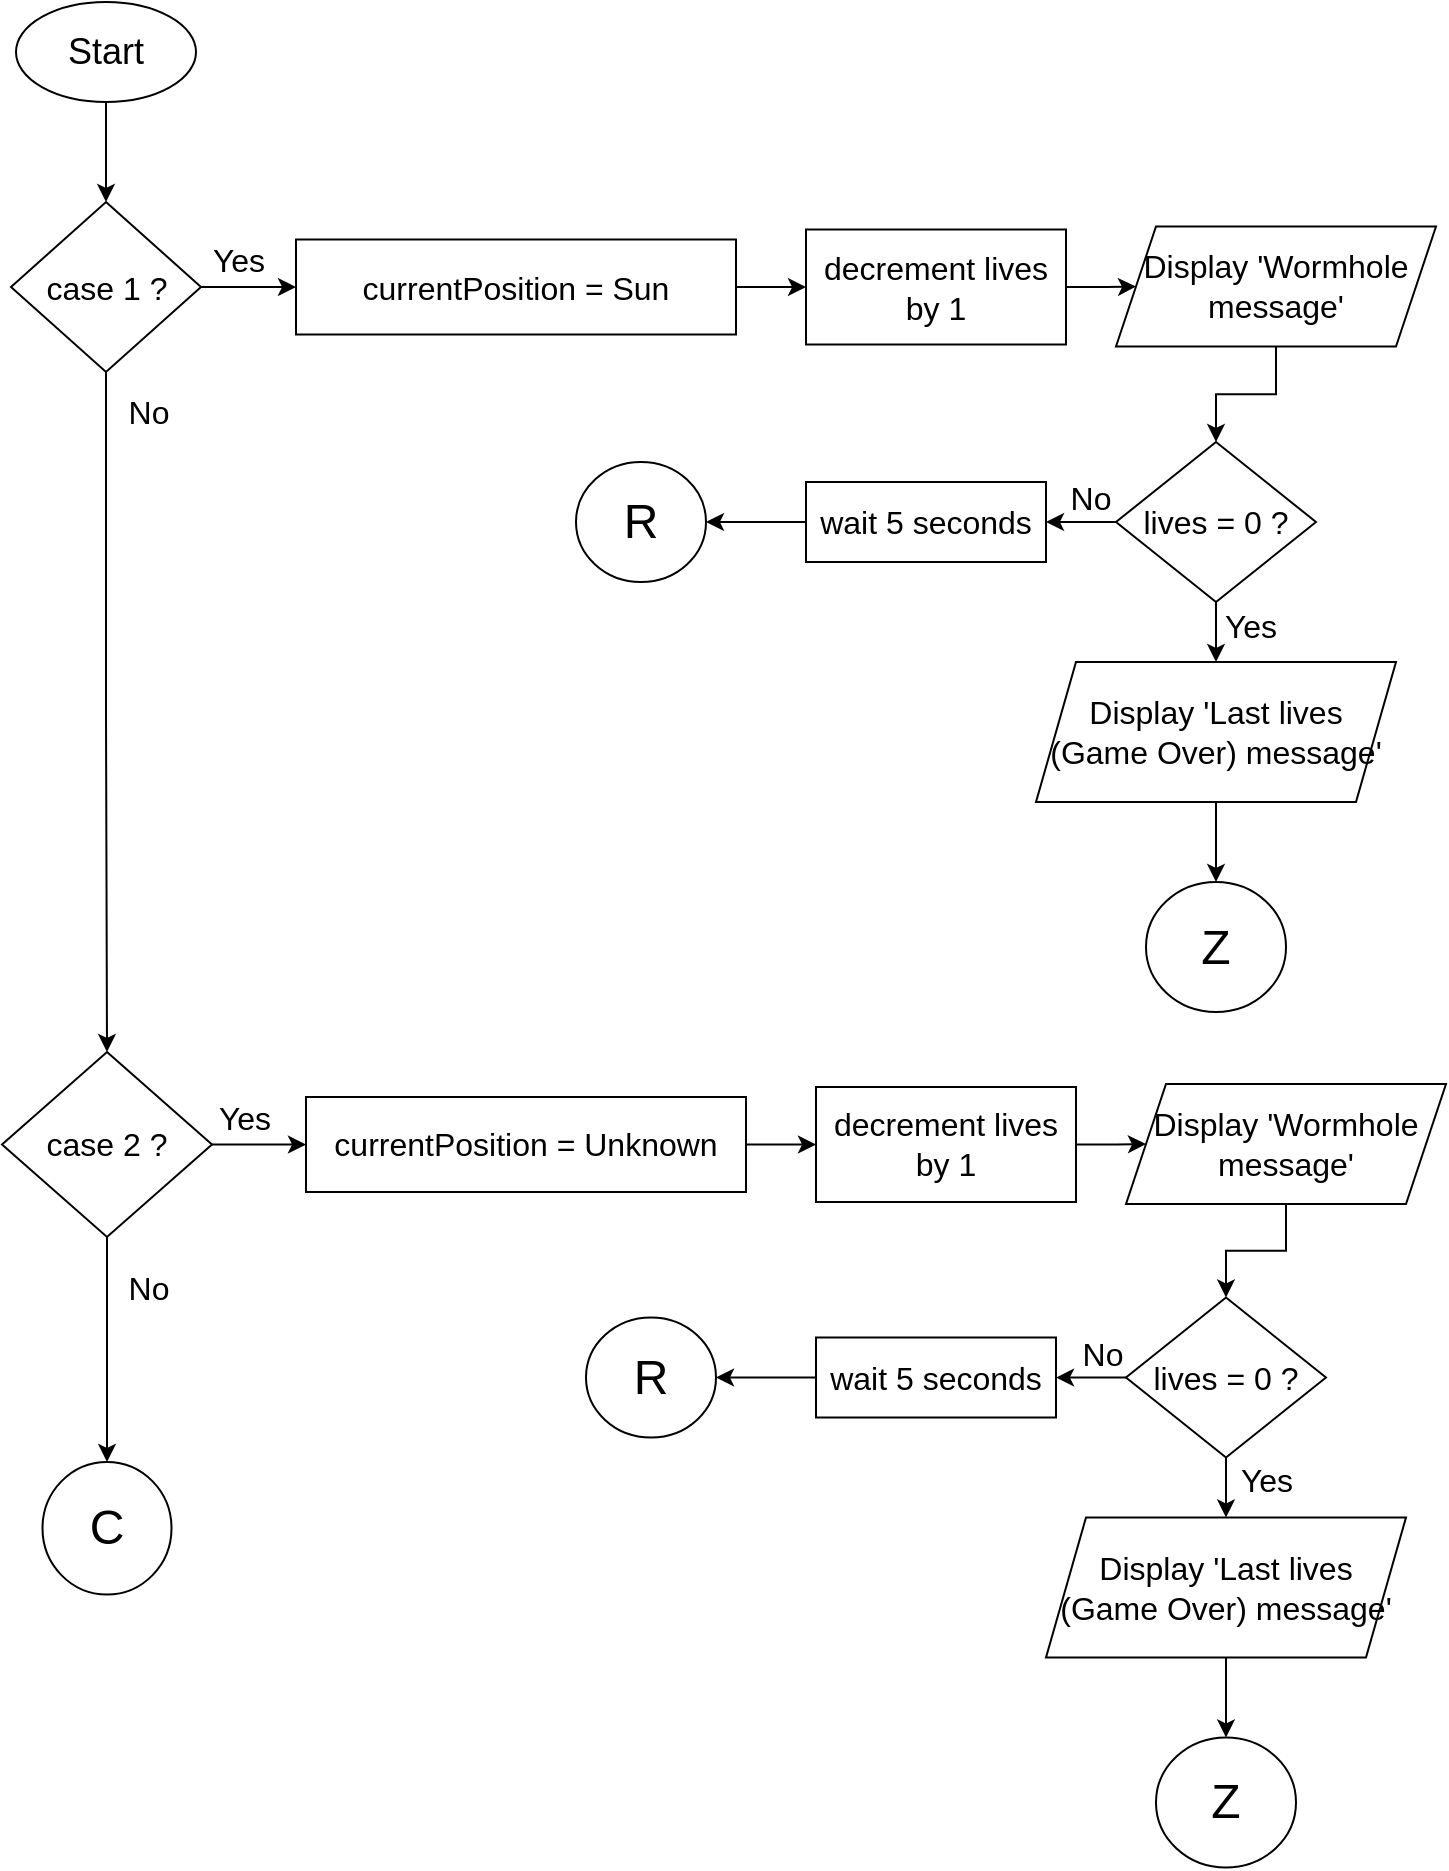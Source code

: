 <mxfile version="21.2.8" type="device" pages="5">
  <diagram id="C5RBs43oDa-KdzZeNtuy" name="Page-1">
    <mxGraphModel dx="1695" dy="985" grid="1" gridSize="10" guides="1" tooltips="1" connect="1" arrows="1" fold="1" page="1" pageScale="1" pageWidth="827" pageHeight="1169" math="0" shadow="0">
      <root>
        <mxCell id="WIyWlLk6GJQsqaUBKTNV-0" />
        <mxCell id="WIyWlLk6GJQsqaUBKTNV-1" parent="WIyWlLk6GJQsqaUBKTNV-0" />
        <mxCell id="mUTm4mUN9XypmwM0__ro-2" value="" style="edgeStyle=orthogonalEdgeStyle;rounded=0;orthogonalLoop=1;jettySize=auto;html=1;" parent="WIyWlLk6GJQsqaUBKTNV-1" source="mUTm4mUN9XypmwM0__ro-0" target="mUTm4mUN9XypmwM0__ro-1" edge="1">
          <mxGeometry relative="1" as="geometry" />
        </mxCell>
        <mxCell id="mUTm4mUN9XypmwM0__ro-0" value="&lt;font style=&quot;font-size: 18px;&quot;&gt;Start&lt;/font&gt;" style="ellipse;whiteSpace=wrap;html=1;" parent="WIyWlLk6GJQsqaUBKTNV-1" vertex="1">
          <mxGeometry x="100" y="30" width="90" height="50" as="geometry" />
        </mxCell>
        <mxCell id="mUTm4mUN9XypmwM0__ro-4" value="" style="edgeStyle=orthogonalEdgeStyle;rounded=0;orthogonalLoop=1;jettySize=auto;html=1;" parent="WIyWlLk6GJQsqaUBKTNV-1" source="mUTm4mUN9XypmwM0__ro-1" target="mUTm4mUN9XypmwM0__ro-3" edge="1">
          <mxGeometry relative="1" as="geometry" />
        </mxCell>
        <mxCell id="mUTm4mUN9XypmwM0__ro-21" value="" style="edgeStyle=orthogonalEdgeStyle;rounded=0;orthogonalLoop=1;jettySize=auto;html=1;" parent="WIyWlLk6GJQsqaUBKTNV-1" source="mUTm4mUN9XypmwM0__ro-1" target="mUTm4mUN9XypmwM0__ro-20" edge="1">
          <mxGeometry relative="1" as="geometry" />
        </mxCell>
        <mxCell id="mUTm4mUN9XypmwM0__ro-1" value="&lt;font style=&quot;font-size: 16px;&quot;&gt;case 1 ?&lt;/font&gt;" style="rhombus;whiteSpace=wrap;html=1;" parent="WIyWlLk6GJQsqaUBKTNV-1" vertex="1">
          <mxGeometry x="97.5" y="130" width="95" height="85" as="geometry" />
        </mxCell>
        <mxCell id="mUTm4mUN9XypmwM0__ro-6" value="" style="edgeStyle=orthogonalEdgeStyle;rounded=0;orthogonalLoop=1;jettySize=auto;html=1;" parent="WIyWlLk6GJQsqaUBKTNV-1" source="mUTm4mUN9XypmwM0__ro-3" target="mUTm4mUN9XypmwM0__ro-5" edge="1">
          <mxGeometry relative="1" as="geometry" />
        </mxCell>
        <mxCell id="mUTm4mUN9XypmwM0__ro-3" value="&lt;font style=&quot;font-size: 16px;&quot;&gt;currentPosition =&amp;nbsp;Sun&lt;br&gt;&lt;/font&gt;" style="whiteSpace=wrap;html=1;" parent="WIyWlLk6GJQsqaUBKTNV-1" vertex="1">
          <mxGeometry x="240" y="148.75" width="220" height="47.5" as="geometry" />
        </mxCell>
        <mxCell id="mUTm4mUN9XypmwM0__ro-8" value="" style="edgeStyle=orthogonalEdgeStyle;rounded=0;orthogonalLoop=1;jettySize=auto;html=1;" parent="WIyWlLk6GJQsqaUBKTNV-1" source="mUTm4mUN9XypmwM0__ro-5" target="mUTm4mUN9XypmwM0__ro-7" edge="1">
          <mxGeometry relative="1" as="geometry" />
        </mxCell>
        <mxCell id="mUTm4mUN9XypmwM0__ro-5" value="&lt;font style=&quot;font-size: 16px;&quot;&gt;decrement lives by 1&lt;/font&gt;" style="whiteSpace=wrap;html=1;" parent="WIyWlLk6GJQsqaUBKTNV-1" vertex="1">
          <mxGeometry x="495" y="143.75" width="130" height="57.5" as="geometry" />
        </mxCell>
        <mxCell id="mUTm4mUN9XypmwM0__ro-10" value="" style="edgeStyle=orthogonalEdgeStyle;rounded=0;orthogonalLoop=1;jettySize=auto;html=1;" parent="WIyWlLk6GJQsqaUBKTNV-1" source="mUTm4mUN9XypmwM0__ro-7" target="mUTm4mUN9XypmwM0__ro-9" edge="1">
          <mxGeometry relative="1" as="geometry" />
        </mxCell>
        <mxCell id="mUTm4mUN9XypmwM0__ro-7" value="&lt;font style=&quot;font-size: 16px;&quot;&gt;Display &#39;Wormhole message&#39;&lt;/font&gt;" style="shape=parallelogram;perimeter=parallelogramPerimeter;whiteSpace=wrap;html=1;fixedSize=1;" parent="WIyWlLk6GJQsqaUBKTNV-1" vertex="1">
          <mxGeometry x="650" y="142.25" width="160" height="60" as="geometry" />
        </mxCell>
        <mxCell id="mUTm4mUN9XypmwM0__ro-12" value="" style="edgeStyle=orthogonalEdgeStyle;rounded=0;orthogonalLoop=1;jettySize=auto;html=1;" parent="WIyWlLk6GJQsqaUBKTNV-1" source="mUTm4mUN9XypmwM0__ro-9" target="mUTm4mUN9XypmwM0__ro-11" edge="1">
          <mxGeometry relative="1" as="geometry" />
        </mxCell>
        <mxCell id="mUTm4mUN9XypmwM0__ro-16" value="" style="edgeStyle=orthogonalEdgeStyle;rounded=0;orthogonalLoop=1;jettySize=auto;html=1;" parent="WIyWlLk6GJQsqaUBKTNV-1" source="mUTm4mUN9XypmwM0__ro-9" target="mUTm4mUN9XypmwM0__ro-15" edge="1">
          <mxGeometry relative="1" as="geometry" />
        </mxCell>
        <mxCell id="mUTm4mUN9XypmwM0__ro-9" value="&lt;font style=&quot;font-size: 16px;&quot;&gt;lives = 0 ?&lt;/font&gt;" style="rhombus;whiteSpace=wrap;html=1;" parent="WIyWlLk6GJQsqaUBKTNV-1" vertex="1">
          <mxGeometry x="650" y="250" width="100" height="80" as="geometry" />
        </mxCell>
        <mxCell id="mUTm4mUN9XypmwM0__ro-14" value="" style="edgeStyle=orthogonalEdgeStyle;rounded=0;orthogonalLoop=1;jettySize=auto;html=1;" parent="WIyWlLk6GJQsqaUBKTNV-1" source="mUTm4mUN9XypmwM0__ro-11" target="mUTm4mUN9XypmwM0__ro-13" edge="1">
          <mxGeometry relative="1" as="geometry" />
        </mxCell>
        <mxCell id="mUTm4mUN9XypmwM0__ro-11" value="&lt;font style=&quot;font-size: 16px;&quot;&gt;wait 5 seconds&lt;/font&gt;" style="whiteSpace=wrap;html=1;" parent="WIyWlLk6GJQsqaUBKTNV-1" vertex="1">
          <mxGeometry x="495" y="270" width="120" height="40" as="geometry" />
        </mxCell>
        <mxCell id="mUTm4mUN9XypmwM0__ro-13" value="&lt;font style=&quot;font-size: 24px;&quot;&gt;R&lt;/font&gt;" style="ellipse;whiteSpace=wrap;html=1;" parent="WIyWlLk6GJQsqaUBKTNV-1" vertex="1">
          <mxGeometry x="380" y="260" width="65" height="60" as="geometry" />
        </mxCell>
        <mxCell id="mUTm4mUN9XypmwM0__ro-18" value="" style="edgeStyle=orthogonalEdgeStyle;rounded=0;orthogonalLoop=1;jettySize=auto;html=1;" parent="WIyWlLk6GJQsqaUBKTNV-1" source="mUTm4mUN9XypmwM0__ro-15" target="mUTm4mUN9XypmwM0__ro-17" edge="1">
          <mxGeometry relative="1" as="geometry" />
        </mxCell>
        <mxCell id="mUTm4mUN9XypmwM0__ro-15" value="&lt;font style=&quot;font-size: 16px;&quot;&gt;Display &#39;Last lives (Game Over) message&#39;&lt;/font&gt;" style="shape=parallelogram;perimeter=parallelogramPerimeter;whiteSpace=wrap;html=1;fixedSize=1;" parent="WIyWlLk6GJQsqaUBKTNV-1" vertex="1">
          <mxGeometry x="610" y="360" width="180" height="70" as="geometry" />
        </mxCell>
        <mxCell id="mUTm4mUN9XypmwM0__ro-17" value="&lt;font style=&quot;font-size: 24px;&quot;&gt;Z&lt;/font&gt;" style="ellipse;whiteSpace=wrap;html=1;" parent="WIyWlLk6GJQsqaUBKTNV-1" vertex="1">
          <mxGeometry x="665" y="470" width="70" height="65" as="geometry" />
        </mxCell>
        <mxCell id="mUTm4mUN9XypmwM0__ro-39" value="" style="edgeStyle=orthogonalEdgeStyle;rounded=0;orthogonalLoop=1;jettySize=auto;html=1;" parent="WIyWlLk6GJQsqaUBKTNV-1" source="mUTm4mUN9XypmwM0__ro-20" target="mUTm4mUN9XypmwM0__ro-38" edge="1">
          <mxGeometry relative="1" as="geometry" />
        </mxCell>
        <mxCell id="mUTm4mUN9XypmwM0__ro-20" value="&lt;font style=&quot;font-size: 16px;&quot;&gt;case 2 ?&lt;/font&gt;" style="rhombus;whiteSpace=wrap;html=1;" parent="WIyWlLk6GJQsqaUBKTNV-1" vertex="1">
          <mxGeometry x="93" y="555" width="105" height="92.5" as="geometry" />
        </mxCell>
        <mxCell id="mUTm4mUN9XypmwM0__ro-22" value="" style="edgeStyle=orthogonalEdgeStyle;rounded=0;orthogonalLoop=1;jettySize=auto;html=1;exitX=1;exitY=0.5;exitDx=0;exitDy=0;" parent="WIyWlLk6GJQsqaUBKTNV-1" source="mUTm4mUN9XypmwM0__ro-20" target="mUTm4mUN9XypmwM0__ro-24" edge="1">
          <mxGeometry relative="1" as="geometry">
            <mxPoint x="198" y="600.75" as="sourcePoint" />
          </mxGeometry>
        </mxCell>
        <mxCell id="mUTm4mUN9XypmwM0__ro-23" value="" style="edgeStyle=orthogonalEdgeStyle;rounded=0;orthogonalLoop=1;jettySize=auto;html=1;" parent="WIyWlLk6GJQsqaUBKTNV-1" source="mUTm4mUN9XypmwM0__ro-24" target="mUTm4mUN9XypmwM0__ro-26" edge="1">
          <mxGeometry relative="1" as="geometry" />
        </mxCell>
        <mxCell id="mUTm4mUN9XypmwM0__ro-24" value="&lt;font style=&quot;font-size: 16px;&quot;&gt;currentPosition = Unknown&lt;/font&gt;" style="whiteSpace=wrap;html=1;" parent="WIyWlLk6GJQsqaUBKTNV-1" vertex="1">
          <mxGeometry x="245" y="577.5" width="220" height="47.5" as="geometry" />
        </mxCell>
        <mxCell id="mUTm4mUN9XypmwM0__ro-25" value="" style="edgeStyle=orthogonalEdgeStyle;rounded=0;orthogonalLoop=1;jettySize=auto;html=1;" parent="WIyWlLk6GJQsqaUBKTNV-1" source="mUTm4mUN9XypmwM0__ro-26" target="mUTm4mUN9XypmwM0__ro-28" edge="1">
          <mxGeometry relative="1" as="geometry" />
        </mxCell>
        <mxCell id="mUTm4mUN9XypmwM0__ro-26" value="&lt;font style=&quot;font-size: 16px;&quot;&gt;decrement lives by 1&lt;/font&gt;" style="whiteSpace=wrap;html=1;" parent="WIyWlLk6GJQsqaUBKTNV-1" vertex="1">
          <mxGeometry x="500" y="572.5" width="130" height="57.5" as="geometry" />
        </mxCell>
        <mxCell id="mUTm4mUN9XypmwM0__ro-27" value="" style="edgeStyle=orthogonalEdgeStyle;rounded=0;orthogonalLoop=1;jettySize=auto;html=1;" parent="WIyWlLk6GJQsqaUBKTNV-1" source="mUTm4mUN9XypmwM0__ro-28" target="mUTm4mUN9XypmwM0__ro-31" edge="1">
          <mxGeometry relative="1" as="geometry" />
        </mxCell>
        <mxCell id="mUTm4mUN9XypmwM0__ro-28" value="&lt;font style=&quot;font-size: 16px;&quot;&gt;Display &#39;Wormhole message&#39;&lt;/font&gt;" style="shape=parallelogram;perimeter=parallelogramPerimeter;whiteSpace=wrap;html=1;fixedSize=1;" parent="WIyWlLk6GJQsqaUBKTNV-1" vertex="1">
          <mxGeometry x="655" y="571" width="160" height="60" as="geometry" />
        </mxCell>
        <mxCell id="mUTm4mUN9XypmwM0__ro-29" value="" style="edgeStyle=orthogonalEdgeStyle;rounded=0;orthogonalLoop=1;jettySize=auto;html=1;" parent="WIyWlLk6GJQsqaUBKTNV-1" source="mUTm4mUN9XypmwM0__ro-31" target="mUTm4mUN9XypmwM0__ro-33" edge="1">
          <mxGeometry relative="1" as="geometry" />
        </mxCell>
        <mxCell id="mUTm4mUN9XypmwM0__ro-30" value="" style="edgeStyle=orthogonalEdgeStyle;rounded=0;orthogonalLoop=1;jettySize=auto;html=1;" parent="WIyWlLk6GJQsqaUBKTNV-1" source="mUTm4mUN9XypmwM0__ro-31" target="mUTm4mUN9XypmwM0__ro-36" edge="1">
          <mxGeometry relative="1" as="geometry" />
        </mxCell>
        <mxCell id="mUTm4mUN9XypmwM0__ro-31" value="&lt;font style=&quot;font-size: 16px;&quot;&gt;lives = 0 ?&lt;/font&gt;" style="rhombus;whiteSpace=wrap;html=1;" parent="WIyWlLk6GJQsqaUBKTNV-1" vertex="1">
          <mxGeometry x="655" y="677.75" width="100" height="80" as="geometry" />
        </mxCell>
        <mxCell id="mUTm4mUN9XypmwM0__ro-32" value="" style="edgeStyle=orthogonalEdgeStyle;rounded=0;orthogonalLoop=1;jettySize=auto;html=1;" parent="WIyWlLk6GJQsqaUBKTNV-1" source="mUTm4mUN9XypmwM0__ro-33" target="mUTm4mUN9XypmwM0__ro-34" edge="1">
          <mxGeometry relative="1" as="geometry" />
        </mxCell>
        <mxCell id="mUTm4mUN9XypmwM0__ro-33" value="&lt;font style=&quot;font-size: 16px;&quot;&gt;wait 5 seconds&lt;/font&gt;" style="whiteSpace=wrap;html=1;" parent="WIyWlLk6GJQsqaUBKTNV-1" vertex="1">
          <mxGeometry x="500" y="697.75" width="120" height="40" as="geometry" />
        </mxCell>
        <mxCell id="mUTm4mUN9XypmwM0__ro-34" value="&lt;font style=&quot;font-size: 24px;&quot;&gt;R&lt;/font&gt;" style="ellipse;whiteSpace=wrap;html=1;" parent="WIyWlLk6GJQsqaUBKTNV-1" vertex="1">
          <mxGeometry x="385" y="687.75" width="65" height="60" as="geometry" />
        </mxCell>
        <mxCell id="mUTm4mUN9XypmwM0__ro-35" value="" style="edgeStyle=orthogonalEdgeStyle;rounded=0;orthogonalLoop=1;jettySize=auto;html=1;" parent="WIyWlLk6GJQsqaUBKTNV-1" source="mUTm4mUN9XypmwM0__ro-36" target="mUTm4mUN9XypmwM0__ro-37" edge="1">
          <mxGeometry relative="1" as="geometry" />
        </mxCell>
        <mxCell id="mUTm4mUN9XypmwM0__ro-36" value="&lt;font style=&quot;font-size: 16px;&quot;&gt;Display &#39;Last lives (Game Over) message&#39;&lt;/font&gt;" style="shape=parallelogram;perimeter=parallelogramPerimeter;whiteSpace=wrap;html=1;fixedSize=1;" parent="WIyWlLk6GJQsqaUBKTNV-1" vertex="1">
          <mxGeometry x="615" y="787.75" width="180" height="70" as="geometry" />
        </mxCell>
        <mxCell id="mUTm4mUN9XypmwM0__ro-37" value="&lt;font style=&quot;font-size: 24px;&quot;&gt;Z&lt;/font&gt;" style="ellipse;whiteSpace=wrap;html=1;" parent="WIyWlLk6GJQsqaUBKTNV-1" vertex="1">
          <mxGeometry x="670" y="897.75" width="70" height="65" as="geometry" />
        </mxCell>
        <mxCell id="mUTm4mUN9XypmwM0__ro-38" value="&lt;font style=&quot;font-size: 24px;&quot;&gt;C&lt;/font&gt;" style="ellipse;whiteSpace=wrap;html=1;" parent="WIyWlLk6GJQsqaUBKTNV-1" vertex="1">
          <mxGeometry x="113.25" y="760" width="64.5" height="66.25" as="geometry" />
        </mxCell>
        <mxCell id="mUTm4mUN9XypmwM0__ro-40" value="&lt;font style=&quot;font-size: 16px;&quot;&gt;Yes&lt;/font&gt;" style="text;html=1;align=center;verticalAlign=middle;resizable=0;points=[];autosize=1;strokeColor=none;fillColor=none;" parent="WIyWlLk6GJQsqaUBKTNV-1" vertex="1">
          <mxGeometry x="186" y="144.25" width="50" height="30" as="geometry" />
        </mxCell>
        <mxCell id="mUTm4mUN9XypmwM0__ro-41" value="&lt;font style=&quot;font-size: 16px;&quot;&gt;Yes&lt;/font&gt;" style="text;html=1;align=center;verticalAlign=middle;resizable=0;points=[];autosize=1;strokeColor=none;fillColor=none;" parent="WIyWlLk6GJQsqaUBKTNV-1" vertex="1">
          <mxGeometry x="189" y="572.5" width="50" height="30" as="geometry" />
        </mxCell>
        <mxCell id="mUTm4mUN9XypmwM0__ro-42" value="&lt;font style=&quot;font-size: 16px;&quot;&gt;Yes&lt;/font&gt;" style="text;html=1;align=center;verticalAlign=middle;resizable=0;points=[];autosize=1;strokeColor=none;fillColor=none;" parent="WIyWlLk6GJQsqaUBKTNV-1" vertex="1">
          <mxGeometry x="692" y="327" width="50" height="30" as="geometry" />
        </mxCell>
        <mxCell id="mUTm4mUN9XypmwM0__ro-43" value="&lt;font style=&quot;font-size: 16px;&quot;&gt;Yes&lt;/font&gt;" style="text;html=1;align=center;verticalAlign=middle;resizable=0;points=[];autosize=1;strokeColor=none;fillColor=none;" parent="WIyWlLk6GJQsqaUBKTNV-1" vertex="1">
          <mxGeometry x="700" y="753.75" width="50" height="30" as="geometry" />
        </mxCell>
        <mxCell id="mUTm4mUN9XypmwM0__ro-44" value="&lt;font style=&quot;font-size: 16px;&quot;&gt;No&lt;/font&gt;" style="text;html=1;align=center;verticalAlign=middle;resizable=0;points=[];autosize=1;strokeColor=none;fillColor=none;" parent="WIyWlLk6GJQsqaUBKTNV-1" vertex="1">
          <mxGeometry x="146" y="657.75" width="40" height="30" as="geometry" />
        </mxCell>
        <mxCell id="mUTm4mUN9XypmwM0__ro-45" value="&lt;font style=&quot;font-size: 16px;&quot;&gt;No&lt;/font&gt;" style="text;html=1;align=center;verticalAlign=middle;resizable=0;points=[];autosize=1;strokeColor=none;fillColor=none;" parent="WIyWlLk6GJQsqaUBKTNV-1" vertex="1">
          <mxGeometry x="146" y="220" width="40" height="30" as="geometry" />
        </mxCell>
        <mxCell id="mUTm4mUN9XypmwM0__ro-46" value="&lt;font style=&quot;font-size: 16px;&quot;&gt;No&lt;/font&gt;" style="text;html=1;align=center;verticalAlign=middle;resizable=0;points=[];autosize=1;strokeColor=none;fillColor=none;" parent="WIyWlLk6GJQsqaUBKTNV-1" vertex="1">
          <mxGeometry x="617" y="263" width="40" height="30" as="geometry" />
        </mxCell>
        <mxCell id="mUTm4mUN9XypmwM0__ro-47" value="&lt;font style=&quot;font-size: 16px;&quot;&gt;No&lt;/font&gt;" style="text;html=1;align=center;verticalAlign=middle;resizable=0;points=[];autosize=1;strokeColor=none;fillColor=none;" parent="WIyWlLk6GJQsqaUBKTNV-1" vertex="1">
          <mxGeometry x="623" y="690.75" width="40" height="30" as="geometry" />
        </mxCell>
      </root>
    </mxGraphModel>
  </diagram>
  <diagram id="_hbYzMAzbVCdn3crJGq_" name="Page-2">
    <mxGraphModel dx="1784" dy="1037" grid="1" gridSize="10" guides="1" tooltips="1" connect="1" arrows="1" fold="1" page="1" pageScale="1" pageWidth="850" pageHeight="1100" math="0" shadow="0">
      <root>
        <mxCell id="0" />
        <mxCell id="1" parent="0" />
        <mxCell id="ZYgqqglTcokRl4s6joNu-3" value="" style="edgeStyle=orthogonalEdgeStyle;rounded=0;orthogonalLoop=1;jettySize=auto;html=1;" parent="1" source="ZYgqqglTcokRl4s6joNu-1" target="ZYgqqglTcokRl4s6joNu-2" edge="1">
          <mxGeometry relative="1" as="geometry" />
        </mxCell>
        <mxCell id="ZYgqqglTcokRl4s6joNu-1" value="&lt;font style=&quot;font-size: 24px;&quot;&gt;C&lt;/font&gt;" style="ellipse;whiteSpace=wrap;html=1;aspect=fixed;" parent="1" vertex="1">
          <mxGeometry x="180" y="10" width="60" height="60" as="geometry" />
        </mxCell>
        <mxCell id="ZYgqqglTcokRl4s6joNu-5" value="" style="edgeStyle=orthogonalEdgeStyle;rounded=0;orthogonalLoop=1;jettySize=auto;html=1;" parent="1" source="ZYgqqglTcokRl4s6joNu-2" target="ZYgqqglTcokRl4s6joNu-4" edge="1">
          <mxGeometry relative="1" as="geometry" />
        </mxCell>
        <mxCell id="ZYgqqglTcokRl4s6joNu-7" value="" style="edgeStyle=orthogonalEdgeStyle;rounded=0;orthogonalLoop=1;jettySize=auto;html=1;" parent="1" source="ZYgqqglTcokRl4s6joNu-2" target="ZYgqqglTcokRl4s6joNu-6" edge="1">
          <mxGeometry relative="1" as="geometry" />
        </mxCell>
        <mxCell id="ZYgqqglTcokRl4s6joNu-2" value="&lt;font style=&quot;font-size: 16px;&quot;&gt;case 3 ?&lt;/font&gt;" style="rhombus;whiteSpace=wrap;html=1;" parent="1" vertex="1">
          <mxGeometry x="160" y="110" width="100" height="90" as="geometry" />
        </mxCell>
        <mxCell id="ZYgqqglTcokRl4s6joNu-4" value="&lt;font style=&quot;font-size: 24px;&quot;&gt;4&lt;/font&gt;" style="ellipse;whiteSpace=wrap;html=1;" parent="1" vertex="1">
          <mxGeometry x="40" y="127.5" width="60" height="55" as="geometry" />
        </mxCell>
        <mxCell id="ZYgqqglTcokRl4s6joNu-9" value="" style="edgeStyle=orthogonalEdgeStyle;rounded=0;orthogonalLoop=1;jettySize=auto;html=1;" parent="1" source="ZYgqqglTcokRl4s6joNu-6" target="ZYgqqglTcokRl4s6joNu-8" edge="1">
          <mxGeometry relative="1" as="geometry" />
        </mxCell>
        <mxCell id="ZYgqqglTcokRl4s6joNu-6" value="&lt;font style=&quot;font-size: 16px;&quot;&gt;Display &#39;Travel to Earth message&#39;&lt;/font&gt;" style="shape=parallelogram;perimeter=parallelogramPerimeter;whiteSpace=wrap;html=1;fixedSize=1;" parent="1" vertex="1">
          <mxGeometry x="290" y="127.5" width="160" height="55" as="geometry" />
        </mxCell>
        <mxCell id="ZYgqqglTcokRl4s6joNu-11" value="" style="edgeStyle=orthogonalEdgeStyle;rounded=0;orthogonalLoop=1;jettySize=auto;html=1;" parent="1" source="ZYgqqglTcokRl4s6joNu-8" target="ZYgqqglTcokRl4s6joNu-10" edge="1">
          <mxGeometry relative="1" as="geometry" />
        </mxCell>
        <mxCell id="ZYgqqglTcokRl4s6joNu-8" value="&lt;font style=&quot;font-size: 16px;&quot;&gt;read choice&lt;/font&gt;" style="whiteSpace=wrap;html=1;" parent="1" vertex="1">
          <mxGeometry x="320" y="220" width="100" height="40" as="geometry" />
        </mxCell>
        <mxCell id="ZYgqqglTcokRl4s6joNu-13" value="" style="edgeStyle=orthogonalEdgeStyle;rounded=0;orthogonalLoop=1;jettySize=auto;html=1;" parent="1" source="ZYgqqglTcokRl4s6joNu-10" target="ZYgqqglTcokRl4s6joNu-12" edge="1">
          <mxGeometry relative="1" as="geometry" />
        </mxCell>
        <mxCell id="jl7ap1rPBtNoP5dejxNU-4" value="" style="edgeStyle=orthogonalEdgeStyle;rounded=0;orthogonalLoop=1;jettySize=auto;html=1;" parent="1" source="ZYgqqglTcokRl4s6joNu-10" target="jl7ap1rPBtNoP5dejxNU-3" edge="1">
          <mxGeometry relative="1" as="geometry" />
        </mxCell>
        <mxCell id="ZYgqqglTcokRl4s6joNu-10" value="&lt;font style=&quot;font-size: 14px;&quot;&gt;choice not &#39;N&#39; and &#39;n&#39; and &#39;Y&#39; and &#39;y&#39; ?&lt;/font&gt;" style="rhombus;whiteSpace=wrap;html=1;" parent="1" vertex="1">
          <mxGeometry x="315" y="290" width="110" height="110" as="geometry" />
        </mxCell>
        <mxCell id="ZYgqqglTcokRl4s6joNu-15" value="" style="edgeStyle=orthogonalEdgeStyle;rounded=0;orthogonalLoop=1;jettySize=auto;html=1;" parent="1" source="ZYgqqglTcokRl4s6joNu-12" target="ZYgqqglTcokRl4s6joNu-14" edge="1">
          <mxGeometry relative="1" as="geometry" />
        </mxCell>
        <mxCell id="ZYgqqglTcokRl4s6joNu-12" value="&lt;font style=&quot;font-size: 16px;&quot;&gt;Display &#39;error message&#39;&lt;/font&gt;" style="shape=parallelogram;perimeter=parallelogramPerimeter;whiteSpace=wrap;html=1;fixedSize=1;" parent="1" vertex="1">
          <mxGeometry x="460" y="322.5" width="140" height="45" as="geometry" />
        </mxCell>
        <mxCell id="ZYgqqglTcokRl4s6joNu-14" value="&lt;font style=&quot;font-size: 16px;&quot;&gt;wait 5 seconds&lt;/font&gt;" style="whiteSpace=wrap;html=1;" parent="1" vertex="1">
          <mxGeometry x="630" y="327.5" width="110" height="35" as="geometry" />
        </mxCell>
        <mxCell id="ZYgqqglTcokRl4s6joNu-16" value="" style="endArrow=classic;html=1;rounded=0;exitX=1;exitY=0.5;exitDx=0;exitDy=0;" parent="1" source="ZYgqqglTcokRl4s6joNu-14" edge="1">
          <mxGeometry width="50" height="50" relative="1" as="geometry">
            <mxPoint x="760" y="350" as="sourcePoint" />
            <mxPoint x="820" y="345" as="targetPoint" />
          </mxGeometry>
        </mxCell>
        <mxCell id="ZYgqqglTcokRl4s6joNu-17" value="" style="endArrow=classic;html=1;rounded=0;" parent="1" edge="1">
          <mxGeometry width="50" height="50" relative="1" as="geometry">
            <mxPoint x="820" y="200" as="sourcePoint" />
            <mxPoint x="370" y="200" as="targetPoint" />
          </mxGeometry>
        </mxCell>
        <mxCell id="ZYgqqglTcokRl4s6joNu-18" value="" style="endArrow=classic;html=1;rounded=0;" parent="1" edge="1">
          <mxGeometry width="50" height="50" relative="1" as="geometry">
            <mxPoint x="820" y="344" as="sourcePoint" />
            <mxPoint x="820" y="200" as="targetPoint" />
          </mxGeometry>
        </mxCell>
        <mxCell id="jl7ap1rPBtNoP5dejxNU-6" value="" style="edgeStyle=orthogonalEdgeStyle;rounded=0;orthogonalLoop=1;jettySize=auto;html=1;" parent="1" source="jl7ap1rPBtNoP5dejxNU-3" target="jl7ap1rPBtNoP5dejxNU-5" edge="1">
          <mxGeometry relative="1" as="geometry" />
        </mxCell>
        <mxCell id="jl7ap1rPBtNoP5dejxNU-10" value="" style="edgeStyle=orthogonalEdgeStyle;rounded=0;orthogonalLoop=1;jettySize=auto;html=1;" parent="1" source="jl7ap1rPBtNoP5dejxNU-3" target="jl7ap1rPBtNoP5dejxNU-9" edge="1">
          <mxGeometry relative="1" as="geometry" />
        </mxCell>
        <mxCell id="jl7ap1rPBtNoP5dejxNU-3" value="&lt;font style=&quot;font-size: 14px;&quot;&gt;choice equal to &#39;N&#39; or &#39;n&#39; ?&lt;/font&gt;" style="rhombus;whiteSpace=wrap;html=1;" parent="1" vertex="1">
          <mxGeometry x="315" y="430" width="110" height="110" as="geometry" />
        </mxCell>
        <mxCell id="jl7ap1rPBtNoP5dejxNU-8" value="" style="edgeStyle=orthogonalEdgeStyle;rounded=0;orthogonalLoop=1;jettySize=auto;html=1;" parent="1" source="jl7ap1rPBtNoP5dejxNU-5" target="jl7ap1rPBtNoP5dejxNU-7" edge="1">
          <mxGeometry relative="1" as="geometry" />
        </mxCell>
        <mxCell id="jl7ap1rPBtNoP5dejxNU-5" value="&lt;font style=&quot;font-size: 16px;&quot;&gt;Display &#39;Game Over message&#39;&lt;/font&gt;" style="shape=parallelogram;perimeter=parallelogramPerimeter;whiteSpace=wrap;html=1;fixedSize=1;" parent="1" vertex="1">
          <mxGeometry x="480" y="457.5" width="180" height="55" as="geometry" />
        </mxCell>
        <mxCell id="jl7ap1rPBtNoP5dejxNU-7" value="&lt;font style=&quot;font-size: 24px;&quot;&gt;Z&lt;/font&gt;" style="ellipse;whiteSpace=wrap;html=1;" parent="1" vertex="1">
          <mxGeometry x="690" y="458.75" width="60" height="52.5" as="geometry" />
        </mxCell>
        <mxCell id="zHdiCeM7hhmY8tW9n-0t-2" value="" style="edgeStyle=orthogonalEdgeStyle;rounded=0;orthogonalLoop=1;jettySize=auto;html=1;" parent="1" source="jl7ap1rPBtNoP5dejxNU-9" target="zHdiCeM7hhmY8tW9n-0t-1" edge="1">
          <mxGeometry relative="1" as="geometry" />
        </mxCell>
        <mxCell id="jl7ap1rPBtNoP5dejxNU-9" value="&lt;font style=&quot;font-size: 14px;&quot;&gt;choice equal to &#39;Y&#39; or &#39;y&#39; ?&lt;/font&gt;" style="rhombus;whiteSpace=wrap;html=1;" parent="1" vertex="1">
          <mxGeometry x="315" y="570" width="110" height="110" as="geometry" />
        </mxCell>
        <mxCell id="zHdiCeM7hhmY8tW9n-0t-4" value="" style="edgeStyle=orthogonalEdgeStyle;rounded=0;orthogonalLoop=1;jettySize=auto;html=1;" parent="1" source="zHdiCeM7hhmY8tW9n-0t-1" target="zHdiCeM7hhmY8tW9n-0t-3" edge="1">
          <mxGeometry relative="1" as="geometry" />
        </mxCell>
        <mxCell id="zHdiCeM7hhmY8tW9n-0t-1" value="&lt;font style=&quot;font-size: 16px;&quot;&gt;repairedShip = False&lt;/font&gt;" style="whiteSpace=wrap;html=1;" parent="1" vertex="1">
          <mxGeometry x="285" y="720" width="170" height="35" as="geometry" />
        </mxCell>
        <mxCell id="zHdiCeM7hhmY8tW9n-0t-6" value="" style="edgeStyle=orthogonalEdgeStyle;rounded=0;orthogonalLoop=1;jettySize=auto;html=1;" parent="1" source="zHdiCeM7hhmY8tW9n-0t-3" target="zHdiCeM7hhmY8tW9n-0t-5" edge="1">
          <mxGeometry relative="1" as="geometry" />
        </mxCell>
        <mxCell id="zHdiCeM7hhmY8tW9n-0t-3" value="&lt;font style=&quot;font-size: 16px;&quot;&gt;currentPosition = Earth&lt;/font&gt;" style="whiteSpace=wrap;html=1;" parent="1" vertex="1">
          <mxGeometry x="280" y="790" width="180" height="37.5" as="geometry" />
        </mxCell>
        <mxCell id="zHdiCeM7hhmY8tW9n-0t-8" value="" style="edgeStyle=orthogonalEdgeStyle;rounded=0;orthogonalLoop=1;jettySize=auto;html=1;" parent="1" source="zHdiCeM7hhmY8tW9n-0t-5" target="zHdiCeM7hhmY8tW9n-0t-7" edge="1">
          <mxGeometry relative="1" as="geometry" />
        </mxCell>
        <mxCell id="zHdiCeM7hhmY8tW9n-0t-5" value="&lt;font style=&quot;font-size: 16px;&quot;&gt;Display &#39;Welcome back message&#39;&lt;/font&gt;" style="shape=parallelogram;perimeter=parallelogramPerimeter;whiteSpace=wrap;html=1;fixedSize=1;" parent="1" vertex="1">
          <mxGeometry x="270" y="863" width="200" height="53.75" as="geometry" />
        </mxCell>
        <mxCell id="zHdiCeM7hhmY8tW9n-0t-10" value="" style="edgeStyle=orthogonalEdgeStyle;rounded=0;orthogonalLoop=1;jettySize=auto;html=1;" parent="1" source="zHdiCeM7hhmY8tW9n-0t-7" target="zHdiCeM7hhmY8tW9n-0t-9" edge="1">
          <mxGeometry relative="1" as="geometry" />
        </mxCell>
        <mxCell id="zHdiCeM7hhmY8tW9n-0t-7" value="&lt;font style=&quot;font-size: 16px;&quot;&gt;Display &#39;Hint message&#39;&lt;/font&gt;" style="shape=parallelogram;perimeter=parallelogramPerimeter;whiteSpace=wrap;html=1;fixedSize=1;" parent="1" vertex="1">
          <mxGeometry x="270" y="957" width="200" height="39.38" as="geometry" />
        </mxCell>
        <mxCell id="zHdiCeM7hhmY8tW9n-0t-9" value="&lt;font style=&quot;font-size: 24px;&quot;&gt;D&lt;/font&gt;" style="ellipse;whiteSpace=wrap;html=1;" parent="1" vertex="1">
          <mxGeometry x="340" y="1031" width="60" height="60.93" as="geometry" />
        </mxCell>
        <mxCell id="QgvC79v-XZiTrEZoKP3O-1" value="" style="endArrow=classic;html=1;rounded=0;exitX=0;exitY=0.5;exitDx=0;exitDy=0;" parent="1" source="jl7ap1rPBtNoP5dejxNU-9" edge="1">
          <mxGeometry width="50" height="50" relative="1" as="geometry">
            <mxPoint x="220" y="630" as="sourcePoint" />
            <mxPoint x="80" y="625" as="targetPoint" />
          </mxGeometry>
        </mxCell>
        <mxCell id="QgvC79v-XZiTrEZoKP3O-2" value="" style="endArrow=classic;html=1;rounded=0;" parent="1" edge="1">
          <mxGeometry width="50" height="50" relative="1" as="geometry">
            <mxPoint x="80" y="220" as="sourcePoint" />
            <mxPoint x="367" y="200" as="targetPoint" />
            <Array as="points">
              <mxPoint x="240" y="220" />
              <mxPoint x="240" y="200" />
            </Array>
          </mxGeometry>
        </mxCell>
        <mxCell id="QgvC79v-XZiTrEZoKP3O-3" value="" style="endArrow=classic;html=1;rounded=0;" parent="1" edge="1">
          <mxGeometry width="50" height="50" relative="1" as="geometry">
            <mxPoint x="80" y="624" as="sourcePoint" />
            <mxPoint x="80" y="220" as="targetPoint" />
          </mxGeometry>
        </mxCell>
        <mxCell id="QgvC79v-XZiTrEZoKP3O-4" value="&lt;font style=&quot;font-size: 16px;&quot;&gt;No&lt;/font&gt;" style="text;html=1;align=center;verticalAlign=middle;resizable=0;points=[];autosize=1;strokeColor=none;fillColor=none;" parent="1" vertex="1">
          <mxGeometry x="127" y="126.5" width="40" height="30" as="geometry" />
        </mxCell>
        <mxCell id="QgvC79v-XZiTrEZoKP3O-5" value="&lt;font style=&quot;font-size: 16px;&quot;&gt;No&lt;/font&gt;" style="text;html=1;align=center;verticalAlign=middle;resizable=0;points=[];autosize=1;strokeColor=none;fillColor=none;" parent="1" vertex="1">
          <mxGeometry x="367" y="397" width="40" height="30" as="geometry" />
        </mxCell>
        <mxCell id="QgvC79v-XZiTrEZoKP3O-6" value="&lt;font style=&quot;font-size: 16px;&quot;&gt;No&lt;/font&gt;" style="text;html=1;align=center;verticalAlign=middle;resizable=0;points=[];autosize=1;strokeColor=none;fillColor=none;" parent="1" vertex="1">
          <mxGeometry x="367" y="538" width="40" height="30" as="geometry" />
        </mxCell>
        <mxCell id="QgvC79v-XZiTrEZoKP3O-7" value="&lt;font style=&quot;font-size: 16px;&quot;&gt;No&lt;/font&gt;" style="text;html=1;align=center;verticalAlign=middle;resizable=0;points=[];autosize=1;strokeColor=none;fillColor=none;" parent="1" vertex="1">
          <mxGeometry x="282" y="597" width="40" height="30" as="geometry" />
        </mxCell>
        <mxCell id="QgvC79v-XZiTrEZoKP3O-8" value="&lt;font style=&quot;font-size: 16px;&quot;&gt;Yes&lt;/font&gt;" style="text;html=1;align=center;verticalAlign=middle;resizable=0;points=[];autosize=1;strokeColor=none;fillColor=none;" parent="1" vertex="1">
          <mxGeometry x="250" y="128" width="50" height="30" as="geometry" />
        </mxCell>
        <mxCell id="QgvC79v-XZiTrEZoKP3O-9" value="&lt;font style=&quot;font-size: 16px;&quot;&gt;Yes&lt;/font&gt;" style="text;html=1;align=center;verticalAlign=middle;resizable=0;points=[];autosize=1;strokeColor=none;fillColor=none;" parent="1" vertex="1">
          <mxGeometry x="420" y="317" width="50" height="30" as="geometry" />
        </mxCell>
        <mxCell id="QgvC79v-XZiTrEZoKP3O-10" value="&lt;font style=&quot;font-size: 16px;&quot;&gt;Yes&lt;/font&gt;" style="text;html=1;align=center;verticalAlign=middle;resizable=0;points=[];autosize=1;strokeColor=none;fillColor=none;" parent="1" vertex="1">
          <mxGeometry x="425" y="455.5" width="50" height="30" as="geometry" />
        </mxCell>
        <mxCell id="QgvC79v-XZiTrEZoKP3O-12" value="&lt;font style=&quot;font-size: 16px;&quot;&gt;Yes&lt;/font&gt;" style="text;html=1;align=center;verticalAlign=middle;resizable=0;points=[];autosize=1;strokeColor=none;fillColor=none;" parent="1" vertex="1">
          <mxGeometry x="365" y="680" width="50" height="30" as="geometry" />
        </mxCell>
      </root>
    </mxGraphModel>
  </diagram>
  <diagram id="Sv39DFyM5BmG_qQj_YwN" name="Page-3">
    <mxGraphModel dx="1695" dy="985" grid="1" gridSize="10" guides="1" tooltips="1" connect="1" arrows="1" fold="1" page="1" pageScale="1" pageWidth="850" pageHeight="1100" math="0" shadow="0">
      <root>
        <mxCell id="0" />
        <mxCell id="1" parent="0" />
        <mxCell id="7k9A8R30pkTatunXm0t3-3" value="" style="edgeStyle=orthogonalEdgeStyle;rounded=0;orthogonalLoop=1;jettySize=auto;html=1;" parent="1" source="7k9A8R30pkTatunXm0t3-1" target="7k9A8R30pkTatunXm0t3-2" edge="1">
          <mxGeometry relative="1" as="geometry" />
        </mxCell>
        <mxCell id="7k9A8R30pkTatunXm0t3-1" value="&lt;font style=&quot;font-size: 24px;&quot;&gt;D&lt;/font&gt;" style="ellipse;whiteSpace=wrap;html=1;aspect=fixed;" parent="1" vertex="1">
          <mxGeometry x="172" y="10" width="60" height="60" as="geometry" />
        </mxCell>
        <mxCell id="7k9A8R30pkTatunXm0t3-5" value="" style="edgeStyle=orthogonalEdgeStyle;rounded=0;orthogonalLoop=1;jettySize=auto;html=1;" parent="1" source="7k9A8R30pkTatunXm0t3-2" target="7k9A8R30pkTatunXm0t3-4" edge="1">
          <mxGeometry relative="1" as="geometry" />
        </mxCell>
        <mxCell id="7k9A8R30pkTatunXm0t3-2" value="&lt;font style=&quot;font-size: 16px;&quot;&gt;command_lst = leave Earth, help, stats, nasa workshop&lt;/font&gt;" style="whiteSpace=wrap;html=1;" parent="1" vertex="1">
          <mxGeometry x="67" y="100" width="270" height="40" as="geometry" />
        </mxCell>
        <mxCell id="7k9A8R30pkTatunXm0t3-7" value="" style="edgeStyle=orthogonalEdgeStyle;rounded=0;orthogonalLoop=1;jettySize=auto;html=1;" parent="1" source="7k9A8R30pkTatunXm0t3-4" target="7k9A8R30pkTatunXm0t3-6" edge="1">
          <mxGeometry relative="1" as="geometry" />
        </mxCell>
        <mxCell id="7k9A8R30pkTatunXm0t3-4" value="&lt;font style=&quot;font-size: 16px;&quot;&gt;command = &quot; &quot;&lt;/font&gt;" style="whiteSpace=wrap;html=1;" parent="1" vertex="1">
          <mxGeometry x="142" y="170" width="120" height="40" as="geometry" />
        </mxCell>
        <mxCell id="7k9A8R30pkTatunXm0t3-9" value="" style="edgeStyle=orthogonalEdgeStyle;rounded=0;orthogonalLoop=1;jettySize=auto;html=1;" parent="1" source="7k9A8R30pkTatunXm0t3-6" target="7k9A8R30pkTatunXm0t3-8" edge="1">
          <mxGeometry relative="1" as="geometry" />
        </mxCell>
        <mxCell id="7k9A8R30pkTatunXm0t3-6" value="&lt;font style=&quot;font-size: 16px;&quot;&gt;Display &#39;Command: &#39;&lt;/font&gt;" style="shape=parallelogram;perimeter=parallelogramPerimeter;whiteSpace=wrap;html=1;fixedSize=1;" parent="1" vertex="1">
          <mxGeometry x="112" y="240" width="180" height="40" as="geometry" />
        </mxCell>
        <mxCell id="7k9A8R30pkTatunXm0t3-11" value="" style="edgeStyle=orthogonalEdgeStyle;rounded=0;orthogonalLoop=1;jettySize=auto;html=1;" parent="1" source="7k9A8R30pkTatunXm0t3-8" target="7k9A8R30pkTatunXm0t3-10" edge="1">
          <mxGeometry relative="1" as="geometry" />
        </mxCell>
        <mxCell id="7k9A8R30pkTatunXm0t3-8" value="&lt;font style=&quot;font-size: 16px;&quot;&gt;read command&lt;/font&gt;" style="whiteSpace=wrap;html=1;rounded=0;glass=0;shadow=0;" parent="1" vertex="1">
          <mxGeometry x="142" y="310" width="120" height="30" as="geometry" />
        </mxCell>
        <mxCell id="7k9A8R30pkTatunXm0t3-13" value="" style="edgeStyle=orthogonalEdgeStyle;rounded=0;orthogonalLoop=1;jettySize=auto;html=1;" parent="1" source="7k9A8R30pkTatunXm0t3-10" target="7k9A8R30pkTatunXm0t3-12" edge="1">
          <mxGeometry relative="1" as="geometry" />
        </mxCell>
        <mxCell id="7k9A8R30pkTatunXm0t3-24" value="" style="edgeStyle=orthogonalEdgeStyle;rounded=0;orthogonalLoop=1;jettySize=auto;html=1;" parent="1" source="7k9A8R30pkTatunXm0t3-10" target="7k9A8R30pkTatunXm0t3-23" edge="1">
          <mxGeometry relative="1" as="geometry" />
        </mxCell>
        <mxCell id="7k9A8R30pkTatunXm0t3-10" value="&lt;font style=&quot;font-size: 16px;&quot;&gt;command_lst (leave Earth) ?&lt;/font&gt;" style="rhombus;whiteSpace=wrap;html=1;rounded=0;glass=0;shadow=0;" parent="1" vertex="1">
          <mxGeometry x="132" y="380" width="140" height="125" as="geometry" />
        </mxCell>
        <mxCell id="7k9A8R30pkTatunXm0t3-15" value="" style="edgeStyle=orthogonalEdgeStyle;rounded=0;orthogonalLoop=1;jettySize=auto;html=1;entryX=0;entryY=0.5;entryDx=0;entryDy=0;" parent="1" source="7k9A8R30pkTatunXm0t3-12" target="7k9A8R30pkTatunXm0t3-14" edge="1">
          <mxGeometry relative="1" as="geometry">
            <Array as="points">
              <mxPoint x="387" y="519" />
            </Array>
          </mxGeometry>
        </mxCell>
        <mxCell id="7k9A8R30pkTatunXm0t3-17" value="" style="edgeStyle=orthogonalEdgeStyle;rounded=0;orthogonalLoop=1;jettySize=auto;html=1;" parent="1" source="7k9A8R30pkTatunXm0t3-12" target="7k9A8R30pkTatunXm0t3-16" edge="1">
          <mxGeometry relative="1" as="geometry" />
        </mxCell>
        <mxCell id="7k9A8R30pkTatunXm0t3-12" value="&lt;font style=&quot;font-size: 16px;&quot;&gt;repairedShip = True ?&lt;/font&gt;" style="rhombus;whiteSpace=wrap;html=1;rounded=0;glass=0;shadow=0;" parent="1" vertex="1">
          <mxGeometry x="322" y="393.75" width="130" height="97.5" as="geometry" />
        </mxCell>
        <mxCell id="7k9A8R30pkTatunXm0t3-14" value="&lt;font style=&quot;font-size: 24px;&quot;&gt;R&lt;/font&gt;" style="ellipse;whiteSpace=wrap;html=1;rounded=0;glass=0;shadow=0;" parent="1" vertex="1">
          <mxGeometry x="440" y="494.25" width="55" height="50" as="geometry" />
        </mxCell>
        <mxCell id="7k9A8R30pkTatunXm0t3-19" value="" style="edgeStyle=orthogonalEdgeStyle;rounded=0;orthogonalLoop=1;jettySize=auto;html=1;" parent="1" source="7k9A8R30pkTatunXm0t3-16" target="7k9A8R30pkTatunXm0t3-18" edge="1">
          <mxGeometry relative="1" as="geometry" />
        </mxCell>
        <mxCell id="7k9A8R30pkTatunXm0t3-16" value="&lt;font style=&quot;font-size: 16px;&quot;&gt;Display &#39;Can&#39;t leave Earth message&#39;&lt;/font&gt;" style="shape=parallelogram;perimeter=parallelogramPerimeter;whiteSpace=wrap;html=1;fixedSize=1;rounded=0;glass=0;shadow=0;" parent="1" vertex="1">
          <mxGeometry x="489" y="413.75" width="175" height="57.5" as="geometry" />
        </mxCell>
        <mxCell id="7k9A8R30pkTatunXm0t3-18" value="&lt;font style=&quot;font-size: 16px;&quot;&gt;wait 5 seconds&lt;/font&gt;" style="whiteSpace=wrap;html=1;rounded=0;glass=0;shadow=0;" parent="1" vertex="1">
          <mxGeometry x="690" y="423.75" width="117.5" height="37.5" as="geometry" />
        </mxCell>
        <mxCell id="7k9A8R30pkTatunXm0t3-20" value="" style="endArrow=classic;html=1;rounded=0;exitX=1;exitY=0.5;exitDx=0;exitDy=0;" parent="1" source="7k9A8R30pkTatunXm0t3-18" edge="1">
          <mxGeometry width="50" height="50" relative="1" as="geometry">
            <mxPoint x="660" y="600" as="sourcePoint" />
            <mxPoint x="840" y="443" as="targetPoint" />
          </mxGeometry>
        </mxCell>
        <mxCell id="7k9A8R30pkTatunXm0t3-21" value="" style="endArrow=classic;html=1;rounded=0;" parent="1" edge="1">
          <mxGeometry width="50" height="50" relative="1" as="geometry">
            <mxPoint x="840" y="222" as="sourcePoint" />
            <mxPoint x="202" y="222" as="targetPoint" />
          </mxGeometry>
        </mxCell>
        <mxCell id="7k9A8R30pkTatunXm0t3-22" value="" style="endArrow=classic;html=1;rounded=0;" parent="1" edge="1">
          <mxGeometry width="50" height="50" relative="1" as="geometry">
            <mxPoint x="840" y="442" as="sourcePoint" />
            <mxPoint x="840" y="220" as="targetPoint" />
          </mxGeometry>
        </mxCell>
        <mxCell id="7k9A8R30pkTatunXm0t3-26" value="" style="edgeStyle=orthogonalEdgeStyle;rounded=0;orthogonalLoop=1;jettySize=auto;html=1;" parent="1" source="7k9A8R30pkTatunXm0t3-23" target="7k9A8R30pkTatunXm0t3-25" edge="1">
          <mxGeometry relative="1" as="geometry" />
        </mxCell>
        <mxCell id="7k9A8R30pkTatunXm0t3-38" value="" style="edgeStyle=orthogonalEdgeStyle;rounded=0;orthogonalLoop=1;jettySize=auto;html=1;" parent="1" source="7k9A8R30pkTatunXm0t3-23" target="7k9A8R30pkTatunXm0t3-37" edge="1">
          <mxGeometry relative="1" as="geometry" />
        </mxCell>
        <mxCell id="7k9A8R30pkTatunXm0t3-23" value="&lt;font style=&quot;font-size: 16px;&quot;&gt;command_lst (help) ?&lt;/font&gt;" style="rhombus;whiteSpace=wrap;html=1;rounded=0;glass=0;shadow=0;" parent="1" vertex="1">
          <mxGeometry x="133" y="607.5" width="138" height="112.5" as="geometry" />
        </mxCell>
        <mxCell id="7k9A8R30pkTatunXm0t3-28" value="" style="edgeStyle=orthogonalEdgeStyle;rounded=0;orthogonalLoop=1;jettySize=auto;html=1;" parent="1" source="7k9A8R30pkTatunXm0t3-25" target="7k9A8R30pkTatunXm0t3-27" edge="1">
          <mxGeometry relative="1" as="geometry" />
        </mxCell>
        <mxCell id="7k9A8R30pkTatunXm0t3-25" value="&lt;font style=&quot;font-size: 16px;&quot;&gt;Display command_lst&lt;/font&gt;" style="shape=parallelogram;perimeter=parallelogramPerimeter;whiteSpace=wrap;html=1;fixedSize=1;rounded=0;glass=0;shadow=0;" parent="1" vertex="1">
          <mxGeometry x="337" y="645.63" width="190" height="36.25" as="geometry" />
        </mxCell>
        <mxCell id="7k9A8R30pkTatunXm0t3-27" value="&lt;font style=&quot;font-size: 16px;&quot;&gt;increment i by 1&lt;/font&gt;" style="whiteSpace=wrap;html=1;rounded=0;glass=0;shadow=0;" parent="1" vertex="1">
          <mxGeometry x="580" y="645.64" width="125" height="36.24" as="geometry" />
        </mxCell>
        <mxCell id="7k9A8R30pkTatunXm0t3-36" value="" style="edgeStyle=orthogonalEdgeStyle;rounded=0;orthogonalLoop=1;jettySize=auto;html=1;" parent="1" source="7k9A8R30pkTatunXm0t3-29" target="7k9A8R30pkTatunXm0t3-35" edge="1">
          <mxGeometry relative="1" as="geometry" />
        </mxCell>
        <mxCell id="7k9A8R30pkTatunXm0t3-29" value="&lt;font style=&quot;font-size: 16px;&quot;&gt;i greater than or equal to command_lst ?&lt;/font&gt;" style="rhombus;whiteSpace=wrap;html=1;rounded=0;glass=0;shadow=0;" parent="1" vertex="1">
          <mxGeometry x="417.5" y="720" width="162.5" height="136.24" as="geometry" />
        </mxCell>
        <mxCell id="7k9A8R30pkTatunXm0t3-32" value="" style="endArrow=classic;html=1;rounded=0;exitX=0.5;exitY=1;exitDx=0;exitDy=0;entryX=1;entryY=0.5;entryDx=0;entryDy=0;" parent="1" source="7k9A8R30pkTatunXm0t3-27" target="7k9A8R30pkTatunXm0t3-29" edge="1">
          <mxGeometry width="50" height="50" relative="1" as="geometry">
            <mxPoint x="720" y="870" as="sourcePoint" />
            <mxPoint x="770" y="820" as="targetPoint" />
            <Array as="points">
              <mxPoint x="643" y="788" />
            </Array>
          </mxGeometry>
        </mxCell>
        <mxCell id="7k9A8R30pkTatunXm0t3-33" value="" style="endArrow=classic;html=1;rounded=0;exitX=0;exitY=0.5;exitDx=0;exitDy=0;" parent="1" source="7k9A8R30pkTatunXm0t3-29" edge="1">
          <mxGeometry width="50" height="50" relative="1" as="geometry">
            <mxPoint x="270" y="800" as="sourcePoint" />
            <mxPoint x="310" y="788" as="targetPoint" />
          </mxGeometry>
        </mxCell>
        <mxCell id="7k9A8R30pkTatunXm0t3-34" value="" style="endArrow=classic;html=1;rounded=0;" parent="1" edge="1">
          <mxGeometry width="50" height="50" relative="1" as="geometry">
            <mxPoint x="310" y="790" as="sourcePoint" />
            <mxPoint x="310" y="665" as="targetPoint" />
          </mxGeometry>
        </mxCell>
        <mxCell id="7k9A8R30pkTatunXm0t3-35" value="&lt;font style=&quot;font-size: 16px;&quot;&gt;All Variables in command_lst are displayed&lt;/font&gt;" style="whiteSpace=wrap;html=1;rounded=0;glass=0;shadow=0;" parent="1" vertex="1">
          <mxGeometry x="413.13" y="910" width="171.25" height="65.64" as="geometry" />
        </mxCell>
        <mxCell id="7k9A8R30pkTatunXm0t3-37" value="&lt;font style=&quot;font-size: 24px;&quot;&gt;E&lt;/font&gt;" style="ellipse;whiteSpace=wrap;html=1;rounded=0;glass=0;shadow=0;" parent="1" vertex="1">
          <mxGeometry x="168" y="780" width="68" height="63.75" as="geometry" />
        </mxCell>
        <mxCell id="QSfr2N-OMThejj9W-XYx-1" value="&lt;font style=&quot;font-size: 16px;&quot;&gt;Yes&lt;/font&gt;" style="text;html=1;align=center;verticalAlign=middle;resizable=0;points=[];autosize=1;strokeColor=none;fillColor=none;" parent="1" vertex="1">
          <mxGeometry x="265" y="413.75" width="50" height="30" as="geometry" />
        </mxCell>
        <mxCell id="QSfr2N-OMThejj9W-XYx-2" value="&lt;font style=&quot;font-size: 16px;&quot;&gt;Yes&lt;/font&gt;" style="text;html=1;align=center;verticalAlign=middle;resizable=0;points=[];autosize=1;strokeColor=none;fillColor=none;" parent="1" vertex="1">
          <mxGeometry x="341" y="490.25" width="50" height="30" as="geometry" />
        </mxCell>
        <mxCell id="QSfr2N-OMThejj9W-XYx-3" value="&lt;font style=&quot;font-size: 16px;&quot;&gt;Yes&lt;/font&gt;" style="text;html=1;align=center;verticalAlign=middle;resizable=0;points=[];autosize=1;strokeColor=none;fillColor=none;" parent="1" vertex="1">
          <mxGeometry x="272" y="635" width="50" height="30" as="geometry" />
        </mxCell>
        <mxCell id="zG1a12GQwsTidtkJ6wI8-1" value="&lt;font style=&quot;font-size: 16px;&quot;&gt;No&lt;/font&gt;" style="text;html=1;align=center;verticalAlign=middle;resizable=0;points=[];autosize=1;strokeColor=none;fillColor=none;" parent="1" vertex="1">
          <mxGeometry x="199" y="504.25" width="40" height="30" as="geometry" />
        </mxCell>
        <mxCell id="zG1a12GQwsTidtkJ6wI8-2" value="&lt;font style=&quot;font-size: 16px;&quot;&gt;No&lt;/font&gt;" style="text;html=1;align=center;verticalAlign=middle;resizable=0;points=[];autosize=1;strokeColor=none;fillColor=none;" parent="1" vertex="1">
          <mxGeometry x="199" y="720" width="40" height="30" as="geometry" />
        </mxCell>
        <mxCell id="zG1a12GQwsTidtkJ6wI8-3" value="&lt;font style=&quot;font-size: 16px;&quot;&gt;No&lt;/font&gt;" style="text;html=1;align=center;verticalAlign=middle;resizable=0;points=[];autosize=1;strokeColor=none;fillColor=none;" parent="1" vertex="1">
          <mxGeometry x="377.5" y="760" width="40" height="30" as="geometry" />
        </mxCell>
        <mxCell id="zG1a12GQwsTidtkJ6wI8-5" value="&lt;font style=&quot;font-size: 16px;&quot;&gt;Yes&lt;/font&gt;" style="text;html=1;align=center;verticalAlign=middle;resizable=0;points=[];autosize=1;strokeColor=none;fillColor=none;" parent="1" vertex="1">
          <mxGeometry x="494" y="854.24" width="50" height="30" as="geometry" />
        </mxCell>
        <mxCell id="zG1a12GQwsTidtkJ6wI8-6" value="&lt;font style=&quot;font-size: 16px;&quot;&gt;No&lt;/font&gt;" style="text;html=1;align=center;verticalAlign=middle;resizable=0;points=[];autosize=1;strokeColor=none;fillColor=none;" parent="1" vertex="1">
          <mxGeometry x="446" y="413.75" width="40" height="30" as="geometry" />
        </mxCell>
        <mxCell id="zG1a12GQwsTidtkJ6wI8-7" value="&lt;font style=&quot;font-size: 24px;&quot;&gt;CL&lt;/font&gt;" style="ellipse;whiteSpace=wrap;html=1;aspect=fixed;" parent="1" vertex="1">
          <mxGeometry x="21" y="195" width="60" height="60" as="geometry" />
        </mxCell>
        <mxCell id="zG1a12GQwsTidtkJ6wI8-8" value="" style="endArrow=classic;html=1;rounded=0;exitX=1;exitY=0.5;exitDx=0;exitDy=0;" parent="1" source="zG1a12GQwsTidtkJ6wI8-7" edge="1">
          <mxGeometry width="50" height="50" relative="1" as="geometry">
            <mxPoint x="80" y="225" as="sourcePoint" />
            <mxPoint x="200" y="225" as="targetPoint" />
          </mxGeometry>
        </mxCell>
      </root>
    </mxGraphModel>
  </diagram>
  <diagram id="E-dg1uHwK9OsjTB7r8Kv" name="Page-4">
    <mxGraphModel dx="1695" dy="985" grid="1" gridSize="10" guides="1" tooltips="1" connect="1" arrows="1" fold="1" page="1" pageScale="1" pageWidth="850" pageHeight="1100" math="0" shadow="0">
      <root>
        <mxCell id="0" />
        <mxCell id="1" parent="0" />
        <mxCell id="VQ9VkyHgUPV2u6bd_4Oe-3" value="" style="edgeStyle=orthogonalEdgeStyle;rounded=0;orthogonalLoop=1;jettySize=auto;html=1;" parent="1" source="VQ9VkyHgUPV2u6bd_4Oe-1" target="VQ9VkyHgUPV2u6bd_4Oe-2" edge="1">
          <mxGeometry relative="1" as="geometry" />
        </mxCell>
        <mxCell id="VQ9VkyHgUPV2u6bd_4Oe-1" value="&lt;font style=&quot;font-size: 24px;&quot;&gt;E&lt;/font&gt;" style="ellipse;whiteSpace=wrap;html=1;rounded=0;glass=0;shadow=0;" parent="1" vertex="1">
          <mxGeometry x="70" y="20" width="68" height="63.75" as="geometry" />
        </mxCell>
        <mxCell id="VQ9VkyHgUPV2u6bd_4Oe-5" value="" style="edgeStyle=orthogonalEdgeStyle;rounded=0;orthogonalLoop=1;jettySize=auto;html=1;" parent="1" source="VQ9VkyHgUPV2u6bd_4Oe-2" target="VQ9VkyHgUPV2u6bd_4Oe-4" edge="1">
          <mxGeometry relative="1" as="geometry" />
        </mxCell>
        <mxCell id="VQ9VkyHgUPV2u6bd_4Oe-7" value="" style="edgeStyle=orthogonalEdgeStyle;rounded=0;orthogonalLoop=1;jettySize=auto;html=1;" parent="1" source="VQ9VkyHgUPV2u6bd_4Oe-2" target="VQ9VkyHgUPV2u6bd_4Oe-6" edge="1">
          <mxGeometry relative="1" as="geometry" />
        </mxCell>
        <mxCell id="VQ9VkyHgUPV2u6bd_4Oe-2" value="&lt;font style=&quot;font-size: 16px;&quot;&gt;command_lst (stats) ?&lt;/font&gt;" style="rhombus;whiteSpace=wrap;html=1;rounded=0;glass=0;shadow=0;" parent="1" vertex="1">
          <mxGeometry x="41" y="130" width="126" height="114.38" as="geometry" />
        </mxCell>
        <mxCell id="VQ9VkyHgUPV2u6bd_4Oe-4" value="&lt;font style=&quot;font-size: 16px;&quot;&gt;getStats(lives, totalMoney, currentPostion)&lt;/font&gt;" style="shape=process;whiteSpace=wrap;html=1;backgroundOutline=1;rounded=0;glass=0;shadow=0;" parent="1" vertex="1">
          <mxGeometry x="216" y="165.79" width="390" height="42.81" as="geometry" />
        </mxCell>
        <mxCell id="VQ9VkyHgUPV2u6bd_4Oe-9" value="" style="edgeStyle=orthogonalEdgeStyle;rounded=0;orthogonalLoop=1;jettySize=auto;html=1;" parent="1" source="VQ9VkyHgUPV2u6bd_4Oe-6" target="VQ9VkyHgUPV2u6bd_4Oe-8" edge="1">
          <mxGeometry relative="1" as="geometry" />
        </mxCell>
        <mxCell id="VQ9VkyHgUPV2u6bd_4Oe-17" value="" style="edgeStyle=orthogonalEdgeStyle;rounded=0;orthogonalLoop=1;jettySize=auto;html=1;" parent="1" source="VQ9VkyHgUPV2u6bd_4Oe-6" target="VQ9VkyHgUPV2u6bd_4Oe-16" edge="1">
          <mxGeometry relative="1" as="geometry" />
        </mxCell>
        <mxCell id="VQ9VkyHgUPV2u6bd_4Oe-6" value="&lt;font style=&quot;font-size: 16px;&quot;&gt;command_lst (nasa workshop) ?&lt;/font&gt;" style="rhombus;whiteSpace=wrap;html=1;rounded=0;glass=0;shadow=0;" parent="1" vertex="1">
          <mxGeometry x="36" y="290" width="136" height="138.43" as="geometry" />
        </mxCell>
        <mxCell id="VQ9VkyHgUPV2u6bd_4Oe-11" value="" style="edgeStyle=orthogonalEdgeStyle;rounded=0;orthogonalLoop=1;jettySize=auto;html=1;" parent="1" source="VQ9VkyHgUPV2u6bd_4Oe-8" target="VQ9VkyHgUPV2u6bd_4Oe-10" edge="1">
          <mxGeometry relative="1" as="geometry" />
        </mxCell>
        <mxCell id="VQ9VkyHgUPV2u6bd_4Oe-19" value="" style="edgeStyle=orthogonalEdgeStyle;rounded=0;orthogonalLoop=1;jettySize=auto;html=1;" parent="1" source="VQ9VkyHgUPV2u6bd_4Oe-8" target="VQ9VkyHgUPV2u6bd_4Oe-18" edge="1">
          <mxGeometry relative="1" as="geometry" />
        </mxCell>
        <mxCell id="VQ9VkyHgUPV2u6bd_4Oe-8" value="&lt;font style=&quot;font-size: 16px;&quot;&gt;storeChoice = 1 ?&lt;/font&gt;" style="rhombus;whiteSpace=wrap;html=1;rounded=0;glass=0;shadow=0;" parent="1" vertex="1">
          <mxGeometry x="219" y="303.82" width="130" height="110.78" as="geometry" />
        </mxCell>
        <mxCell id="VQ9VkyHgUPV2u6bd_4Oe-13" value="" style="edgeStyle=orthogonalEdgeStyle;rounded=0;orthogonalLoop=1;jettySize=auto;html=1;" parent="1" source="VQ9VkyHgUPV2u6bd_4Oe-10" target="VQ9VkyHgUPV2u6bd_4Oe-12" edge="1">
          <mxGeometry relative="1" as="geometry" />
        </mxCell>
        <mxCell id="VQ9VkyHgUPV2u6bd_4Oe-10" value="&lt;font style=&quot;font-size: 16px;&quot;&gt;Display &#39;Invalid option message&#39;&lt;/font&gt;" style="shape=parallelogram;perimeter=parallelogramPerimeter;whiteSpace=wrap;html=1;fixedSize=1;rounded=0;glass=0;shadow=0;" parent="1" vertex="1">
          <mxGeometry x="384" y="333.82" width="195" height="50.79" as="geometry" />
        </mxCell>
        <mxCell id="VQ9VkyHgUPV2u6bd_4Oe-15" value="" style="edgeStyle=orthogonalEdgeStyle;rounded=0;orthogonalLoop=1;jettySize=auto;html=1;" parent="1" source="VQ9VkyHgUPV2u6bd_4Oe-12" target="VQ9VkyHgUPV2u6bd_4Oe-14" edge="1">
          <mxGeometry relative="1" as="geometry" />
        </mxCell>
        <mxCell id="VQ9VkyHgUPV2u6bd_4Oe-12" value="&lt;font style=&quot;font-size: 16px;&quot;&gt;wait 5 seconds&lt;/font&gt;" style="whiteSpace=wrap;html=1;rounded=0;glass=0;shadow=0;" parent="1" vertex="1">
          <mxGeometry x="603" y="338.82" width="117.5" height="40.78" as="geometry" />
        </mxCell>
        <mxCell id="VQ9VkyHgUPV2u6bd_4Oe-14" value="&lt;font style=&quot;font-size: 24px;&quot;&gt;CL&lt;/font&gt;" style="ellipse;whiteSpace=wrap;html=1;rounded=0;glass=0;shadow=0;" parent="1" vertex="1">
          <mxGeometry x="753" y="328.82" width="63.75" height="60.79" as="geometry" />
        </mxCell>
        <mxCell id="VQ9VkyHgUPV2u6bd_4Oe-16" value="&lt;font style=&quot;font-size: 24px;&quot;&gt;CL&lt;/font&gt;" style="ellipse;whiteSpace=wrap;html=1;rounded=0;glass=0;shadow=0;" parent="1" vertex="1">
          <mxGeometry x="71.5" y="470" width="65" height="62.36" as="geometry" />
        </mxCell>
        <mxCell id="VQ9VkyHgUPV2u6bd_4Oe-21" value="" style="edgeStyle=orthogonalEdgeStyle;rounded=0;orthogonalLoop=1;jettySize=auto;html=1;" parent="1" source="VQ9VkyHgUPV2u6bd_4Oe-18" target="VQ9VkyHgUPV2u6bd_4Oe-20" edge="1">
          <mxGeometry relative="1" as="geometry" />
        </mxCell>
        <mxCell id="VQ9VkyHgUPV2u6bd_4Oe-29" value="" style="edgeStyle=orthogonalEdgeStyle;rounded=0;orthogonalLoop=1;jettySize=auto;html=1;" parent="1" source="VQ9VkyHgUPV2u6bd_4Oe-18" target="VQ9VkyHgUPV2u6bd_4Oe-28" edge="1">
          <mxGeometry relative="1" as="geometry" />
        </mxCell>
        <mxCell id="VQ9VkyHgUPV2u6bd_4Oe-18" value="&lt;font style=&quot;font-size: 16px;&quot;&gt;totalMoney less than Ship Repair value ?&lt;/font&gt;" style="rhombus;whiteSpace=wrap;html=1;rounded=0;glass=0;shadow=0;" parent="1" vertex="1">
          <mxGeometry x="213.5" y="460" width="141" height="140.01" as="geometry" />
        </mxCell>
        <mxCell id="VQ9VkyHgUPV2u6bd_4Oe-23" value="" style="edgeStyle=orthogonalEdgeStyle;rounded=0;orthogonalLoop=1;jettySize=auto;html=1;" parent="1" source="VQ9VkyHgUPV2u6bd_4Oe-20" target="VQ9VkyHgUPV2u6bd_4Oe-22" edge="1">
          <mxGeometry relative="1" as="geometry" />
        </mxCell>
        <mxCell id="VQ9VkyHgUPV2u6bd_4Oe-20" value="&lt;font style=&quot;font-size: 16px;&quot;&gt;totalMoney - Ship Repair Value&lt;/font&gt;" style="whiteSpace=wrap;html=1;rounded=0;glass=0;shadow=0;" parent="1" vertex="1">
          <mxGeometry x="400" y="505.01" width="170" height="50" as="geometry" />
        </mxCell>
        <mxCell id="VQ9VkyHgUPV2u6bd_4Oe-25" value="" style="edgeStyle=orthogonalEdgeStyle;rounded=0;orthogonalLoop=1;jettySize=auto;html=1;" parent="1" source="VQ9VkyHgUPV2u6bd_4Oe-22" target="VQ9VkyHgUPV2u6bd_4Oe-24" edge="1">
          <mxGeometry relative="1" as="geometry" />
        </mxCell>
        <mxCell id="VQ9VkyHgUPV2u6bd_4Oe-22" value="&lt;font style=&quot;font-size: 16px;&quot;&gt;repairedShip = True&lt;/font&gt;" style="whiteSpace=wrap;html=1;rounded=0;glass=0;shadow=0;" parent="1" vertex="1">
          <mxGeometry x="615" y="510.02" width="160" height="39.99" as="geometry" />
        </mxCell>
        <mxCell id="VQ9VkyHgUPV2u6bd_4Oe-27" value="" style="edgeStyle=orthogonalEdgeStyle;rounded=0;orthogonalLoop=1;jettySize=auto;html=1;" parent="1" source="VQ9VkyHgUPV2u6bd_4Oe-24" target="VQ9VkyHgUPV2u6bd_4Oe-26" edge="1">
          <mxGeometry relative="1" as="geometry" />
        </mxCell>
        <mxCell id="VQ9VkyHgUPV2u6bd_4Oe-24" value="&lt;font style=&quot;font-size: 16px;&quot;&gt;Display &#39;Repaired message&#39;&lt;/font&gt;" style="shape=parallelogram;perimeter=parallelogramPerimeter;whiteSpace=wrap;html=1;fixedSize=1;rounded=0;glass=0;shadow=0;" parent="1" vertex="1">
          <mxGeometry x="602.5" y="590" width="185" height="49.99" as="geometry" />
        </mxCell>
        <mxCell id="VQ9VkyHgUPV2u6bd_4Oe-26" value="&lt;font style=&quot;font-size: 24px;&quot;&gt;CL&lt;/font&gt;" style="ellipse;whiteSpace=wrap;html=1;rounded=0;glass=0;shadow=0;" parent="1" vertex="1">
          <mxGeometry x="470" y="582.49" width="70" height="65.01" as="geometry" />
        </mxCell>
        <mxCell id="VQ9VkyHgUPV2u6bd_4Oe-31" value="" style="edgeStyle=orthogonalEdgeStyle;rounded=0;orthogonalLoop=1;jettySize=auto;html=1;" parent="1" source="VQ9VkyHgUPV2u6bd_4Oe-28" target="VQ9VkyHgUPV2u6bd_4Oe-30" edge="1">
          <mxGeometry relative="1" as="geometry" />
        </mxCell>
        <mxCell id="VQ9VkyHgUPV2u6bd_4Oe-28" value="&lt;font style=&quot;font-size: 16px;&quot;&gt;decrement lives by 1&lt;/font&gt;" style="whiteSpace=wrap;html=1;rounded=0;glass=0;shadow=0;" parent="1" vertex="1">
          <mxGeometry x="206" y="647.5" width="156" height="39.99" as="geometry" />
        </mxCell>
        <mxCell id="VQ9VkyHgUPV2u6bd_4Oe-33" value="" style="edgeStyle=orthogonalEdgeStyle;rounded=0;orthogonalLoop=1;jettySize=auto;html=1;" parent="1" source="VQ9VkyHgUPV2u6bd_4Oe-30" target="VQ9VkyHgUPV2u6bd_4Oe-32" edge="1">
          <mxGeometry relative="1" as="geometry" />
        </mxCell>
        <mxCell id="VQ9VkyHgUPV2u6bd_4Oe-39" value="" style="edgeStyle=orthogonalEdgeStyle;rounded=0;orthogonalLoop=1;jettySize=auto;html=1;" parent="1" source="VQ9VkyHgUPV2u6bd_4Oe-30" target="VQ9VkyHgUPV2u6bd_4Oe-38" edge="1">
          <mxGeometry relative="1" as="geometry" />
        </mxCell>
        <mxCell id="VQ9VkyHgUPV2u6bd_4Oe-30" value="&lt;font style=&quot;font-size: 16px;&quot;&gt;lives = 0 ?&lt;/font&gt;" style="rhombus;whiteSpace=wrap;html=1;rounded=0;glass=0;shadow=0;" parent="1" vertex="1">
          <mxGeometry x="236" y="730" width="96" height="92.51" as="geometry" />
        </mxCell>
        <mxCell id="VQ9VkyHgUPV2u6bd_4Oe-35" value="" style="edgeStyle=orthogonalEdgeStyle;rounded=0;orthogonalLoop=1;jettySize=auto;html=1;" parent="1" source="VQ9VkyHgUPV2u6bd_4Oe-32" target="VQ9VkyHgUPV2u6bd_4Oe-34" edge="1">
          <mxGeometry relative="1" as="geometry" />
        </mxCell>
        <mxCell id="VQ9VkyHgUPV2u6bd_4Oe-32" value="&lt;font style=&quot;font-size: 16px;&quot;&gt;Display &#39;No money message&#39;&lt;/font&gt;" style="shape=parallelogram;perimeter=parallelogramPerimeter;whiteSpace=wrap;html=1;fixedSize=1;rounded=0;glass=0;shadow=0;" parent="1" vertex="1">
          <mxGeometry x="354.5" y="759.38" width="240" height="33.75" as="geometry" />
        </mxCell>
        <mxCell id="VQ9VkyHgUPV2u6bd_4Oe-37" value="" style="edgeStyle=orthogonalEdgeStyle;rounded=0;orthogonalLoop=1;jettySize=auto;html=1;" parent="1" source="VQ9VkyHgUPV2u6bd_4Oe-34" target="VQ9VkyHgUPV2u6bd_4Oe-36" edge="1">
          <mxGeometry relative="1" as="geometry" />
        </mxCell>
        <mxCell id="VQ9VkyHgUPV2u6bd_4Oe-34" value="&lt;font style=&quot;font-size: 16px;&quot;&gt;Add 10,000 to totalMoney&lt;/font&gt;" style="whiteSpace=wrap;html=1;rounded=0;glass=0;shadow=0;" parent="1" vertex="1">
          <mxGeometry x="615" y="754.38" width="128" height="43.75" as="geometry" />
        </mxCell>
        <mxCell id="VQ9VkyHgUPV2u6bd_4Oe-36" value="&lt;font style=&quot;font-size: 24px;&quot;&gt;CL&lt;/font&gt;" style="ellipse;whiteSpace=wrap;html=1;rounded=0;glass=0;shadow=0;" parent="1" vertex="1">
          <mxGeometry x="777" y="744.38" width="68" height="63.75" as="geometry" />
        </mxCell>
        <mxCell id="VQ9VkyHgUPV2u6bd_4Oe-41" value="" style="edgeStyle=orthogonalEdgeStyle;rounded=0;orthogonalLoop=1;jettySize=auto;html=1;" parent="1" source="VQ9VkyHgUPV2u6bd_4Oe-38" target="VQ9VkyHgUPV2u6bd_4Oe-40" edge="1">
          <mxGeometry relative="1" as="geometry" />
        </mxCell>
        <mxCell id="VQ9VkyHgUPV2u6bd_4Oe-38" value="&lt;font style=&quot;font-size: 16px;&quot;&gt;Display &#39;Lost lives (Game Over) message&#39;&lt;/font&gt;" style="shape=parallelogram;perimeter=parallelogramPerimeter;whiteSpace=wrap;html=1;fixedSize=1;rounded=0;glass=0;shadow=0;" parent="1" vertex="1">
          <mxGeometry x="171" y="870" width="226" height="51.24" as="geometry" />
        </mxCell>
        <mxCell id="VQ9VkyHgUPV2u6bd_4Oe-40" value="&lt;font style=&quot;font-size: 24px;&quot;&gt;Z&lt;/font&gt;" style="ellipse;whiteSpace=wrap;html=1;rounded=0;glass=0;shadow=0;" parent="1" vertex="1">
          <mxGeometry x="257" y="970" width="54" height="50" as="geometry" />
        </mxCell>
        <mxCell id="W0jkNBEHcxL8KM0igt9H-1" value="&lt;font style=&quot;font-size: 16px;&quot;&gt;Yes&lt;/font&gt;" style="text;html=1;align=center;verticalAlign=middle;resizable=0;points=[];autosize=1;strokeColor=none;fillColor=none;" parent="1" vertex="1">
          <mxGeometry x="157" y="160" width="50" height="30" as="geometry" />
        </mxCell>
        <mxCell id="W0jkNBEHcxL8KM0igt9H-2" value="&lt;font style=&quot;font-size: 16px;&quot;&gt;Yes&lt;/font&gt;" style="text;html=1;align=center;verticalAlign=middle;resizable=0;points=[];autosize=1;strokeColor=none;fillColor=none;" parent="1" vertex="1">
          <mxGeometry x="160" y="328.82" width="50" height="30" as="geometry" />
        </mxCell>
        <mxCell id="W0jkNBEHcxL8KM0igt9H-3" value="&lt;font style=&quot;font-size: 16px;&quot;&gt;Yes&lt;/font&gt;" style="text;html=1;align=center;verticalAlign=middle;resizable=0;points=[];autosize=1;strokeColor=none;fillColor=none;" parent="1" vertex="1">
          <mxGeometry x="278" y="419.6" width="50" height="30" as="geometry" />
        </mxCell>
        <mxCell id="W0jkNBEHcxL8KM0igt9H-4" value="&lt;font style=&quot;font-size: 16px;&quot;&gt;Yes&lt;/font&gt;" style="text;html=1;align=center;verticalAlign=middle;resizable=0;points=[];autosize=1;strokeColor=none;fillColor=none;" parent="1" vertex="1">
          <mxGeometry x="280" y="601.99" width="50" height="30" as="geometry" />
        </mxCell>
        <mxCell id="W0jkNBEHcxL8KM0igt9H-5" value="&lt;font style=&quot;font-size: 16px;&quot;&gt;Yes&lt;/font&gt;" style="text;html=1;align=center;verticalAlign=middle;resizable=0;points=[];autosize=1;strokeColor=none;fillColor=none;" parent="1" vertex="1">
          <mxGeometry x="278" y="824.51" width="50" height="30" as="geometry" />
        </mxCell>
        <mxCell id="jrUmCkSpDKEf8BIfiqqV-1" value="&lt;font style=&quot;font-size: 16px;&quot;&gt;No&lt;/font&gt;" style="text;html=1;align=center;verticalAlign=middle;resizable=0;points=[];autosize=1;strokeColor=none;fillColor=none;" parent="1" vertex="1">
          <mxGeometry x="101" y="246.38" width="40" height="30" as="geometry" />
        </mxCell>
        <mxCell id="jrUmCkSpDKEf8BIfiqqV-2" value="&lt;font style=&quot;font-size: 16px;&quot;&gt;No&lt;/font&gt;" style="text;html=1;align=center;verticalAlign=middle;resizable=0;points=[];autosize=1;strokeColor=none;fillColor=none;" parent="1" vertex="1">
          <mxGeometry x="101" y="428.43" width="40" height="30" as="geometry" />
        </mxCell>
        <mxCell id="jrUmCkSpDKEf8BIfiqqV-3" value="&lt;font style=&quot;font-size: 16px;&quot;&gt;No&lt;/font&gt;" style="text;html=1;align=center;verticalAlign=middle;resizable=0;points=[];autosize=1;strokeColor=none;fillColor=none;" parent="1" vertex="1">
          <mxGeometry x="344" y="328.82" width="40" height="30" as="geometry" />
        </mxCell>
        <mxCell id="jrUmCkSpDKEf8BIfiqqV-4" value="&lt;font style=&quot;font-size: 16px;&quot;&gt;No&lt;/font&gt;" style="text;html=1;align=center;verticalAlign=middle;resizable=0;points=[];autosize=1;strokeColor=none;fillColor=none;" parent="1" vertex="1">
          <mxGeometry x="349" y="500" width="40" height="30" as="geometry" />
        </mxCell>
        <mxCell id="jrUmCkSpDKEf8BIfiqqV-5" value="&lt;font style=&quot;font-size: 16px;&quot;&gt;No&lt;/font&gt;" style="text;html=1;align=center;verticalAlign=middle;resizable=0;points=[];autosize=1;strokeColor=none;fillColor=none;" parent="1" vertex="1">
          <mxGeometry x="323" y="750.38" width="40" height="30" as="geometry" />
        </mxCell>
      </root>
    </mxGraphModel>
  </diagram>
  <diagram id="4nCrUUYPrUY-GlAYcYxF" name="Page-5">
    <mxGraphModel dx="1695" dy="985" grid="1" gridSize="10" guides="1" tooltips="1" connect="1" arrows="1" fold="1" page="1" pageScale="1" pageWidth="850" pageHeight="1100" math="0" shadow="0">
      <root>
        <mxCell id="0" />
        <mxCell id="1" parent="0" />
        <mxCell id="TtHZ-lxXpmd2kwBvy6Ed-3" value="" style="edgeStyle=orthogonalEdgeStyle;rounded=0;orthogonalLoop=1;jettySize=auto;html=1;" parent="1" source="TtHZ-lxXpmd2kwBvy6Ed-1" target="TtHZ-lxXpmd2kwBvy6Ed-2" edge="1">
          <mxGeometry relative="1" as="geometry" />
        </mxCell>
        <mxCell id="TtHZ-lxXpmd2kwBvy6Ed-1" value="&lt;font style=&quot;font-size: 24px;&quot;&gt;4&lt;/font&gt;" style="ellipse;whiteSpace=wrap;html=1;aspect=fixed;" parent="1" vertex="1">
          <mxGeometry x="105" y="30" width="60" height="60" as="geometry" />
        </mxCell>
        <mxCell id="TtHZ-lxXpmd2kwBvy6Ed-5" value="" style="edgeStyle=orthogonalEdgeStyle;rounded=0;orthogonalLoop=1;jettySize=auto;html=1;" parent="1" source="TtHZ-lxXpmd2kwBvy6Ed-2" target="TtHZ-lxXpmd2kwBvy6Ed-4" edge="1">
          <mxGeometry relative="1" as="geometry" />
        </mxCell>
        <mxCell id="TtHZ-lxXpmd2kwBvy6Ed-7" value="" style="edgeStyle=orthogonalEdgeStyle;rounded=0;orthogonalLoop=1;jettySize=auto;html=1;" parent="1" source="TtHZ-lxXpmd2kwBvy6Ed-2" target="TtHZ-lxXpmd2kwBvy6Ed-6" edge="1">
          <mxGeometry relative="1" as="geometry" />
        </mxCell>
        <mxCell id="TtHZ-lxXpmd2kwBvy6Ed-2" value="&lt;font style=&quot;font-size: 16px;&quot;&gt;case 4 ?&lt;/font&gt;" style="rhombus;whiteSpace=wrap;html=1;" parent="1" vertex="1">
          <mxGeometry x="90" y="140" width="90" height="90" as="geometry" />
        </mxCell>
        <mxCell id="TtHZ-lxXpmd2kwBvy6Ed-4" value="&lt;font style=&quot;font-size: 24px;&quot;&gt;X&lt;/font&gt;" style="ellipse;whiteSpace=wrap;html=1;" parent="1" vertex="1">
          <mxGeometry x="105" y="280" width="60" height="55" as="geometry" />
        </mxCell>
        <mxCell id="TtHZ-lxXpmd2kwBvy6Ed-9" value="" style="edgeStyle=orthogonalEdgeStyle;rounded=0;orthogonalLoop=1;jettySize=auto;html=1;" parent="1" source="TtHZ-lxXpmd2kwBvy6Ed-6" target="TtHZ-lxXpmd2kwBvy6Ed-8" edge="1">
          <mxGeometry relative="1" as="geometry" />
        </mxCell>
        <mxCell id="TtHZ-lxXpmd2kwBvy6Ed-6" value="&lt;font style=&quot;font-size: 16px;&quot;&gt;currentPosition = Europa&lt;/font&gt;" style="whiteSpace=wrap;html=1;" parent="1" vertex="1">
          <mxGeometry x="231" y="162.5" width="190" height="45" as="geometry" />
        </mxCell>
        <mxCell id="TtHZ-lxXpmd2kwBvy6Ed-11" value="" style="edgeStyle=orthogonalEdgeStyle;rounded=0;orthogonalLoop=1;jettySize=auto;html=1;" parent="1" source="TtHZ-lxXpmd2kwBvy6Ed-8" target="TtHZ-lxXpmd2kwBvy6Ed-10" edge="1">
          <mxGeometry relative="1" as="geometry" />
        </mxCell>
        <mxCell id="TtHZ-lxXpmd2kwBvy6Ed-8" value="&lt;font style=&quot;font-size: 16px;&quot;&gt;Display &#39;Wormhole message&#39;&lt;/font&gt;" style="shape=parallelogram;perimeter=parallelogramPerimeter;whiteSpace=wrap;html=1;fixedSize=1;" parent="1" vertex="1">
          <mxGeometry x="455" y="162.5" width="175" height="45" as="geometry" />
        </mxCell>
        <mxCell id="TtHZ-lxXpmd2kwBvy6Ed-13" value="" style="edgeStyle=orthogonalEdgeStyle;rounded=0;orthogonalLoop=1;jettySize=auto;html=1;" parent="1" source="TtHZ-lxXpmd2kwBvy6Ed-10" target="TtHZ-lxXpmd2kwBvy6Ed-12" edge="1">
          <mxGeometry relative="1" as="geometry" />
        </mxCell>
        <mxCell id="TtHZ-lxXpmd2kwBvy6Ed-10" value="&lt;font style=&quot;font-size: 16px;&quot;&gt;Display totalPoints&lt;/font&gt;" style="shape=parallelogram;perimeter=parallelogramPerimeter;whiteSpace=wrap;html=1;fixedSize=1;" parent="1" vertex="1">
          <mxGeometry x="654" y="167.5" width="167.5" height="35" as="geometry" />
        </mxCell>
        <mxCell id="TtHZ-lxXpmd2kwBvy6Ed-15" value="" style="edgeStyle=orthogonalEdgeStyle;rounded=0;orthogonalLoop=1;jettySize=auto;html=1;" parent="1" source="TtHZ-lxXpmd2kwBvy6Ed-12" target="TtHZ-lxXpmd2kwBvy6Ed-14" edge="1">
          <mxGeometry relative="1" as="geometry" />
        </mxCell>
        <mxCell id="TtHZ-lxXpmd2kwBvy6Ed-12" value="&lt;font style=&quot;font-size: 16px;&quot;&gt;Display &#39;Congratulating message&#39;&lt;/font&gt;" style="shape=parallelogram;perimeter=parallelogramPerimeter;whiteSpace=wrap;html=1;fixedSize=1;" parent="1" vertex="1">
          <mxGeometry x="638" y="250" width="198.25" height="50" as="geometry" />
        </mxCell>
        <mxCell id="TtHZ-lxXpmd2kwBvy6Ed-14" value="&lt;font style=&quot;font-size: 24px;&quot;&gt;Z&lt;/font&gt;" style="ellipse;whiteSpace=wrap;html=1;" parent="1" vertex="1">
          <mxGeometry x="511.93" y="247.5" width="61.13" height="55" as="geometry" />
        </mxCell>
        <mxCell id="riC21zXlS7ND_MlQi95s-1" value="&lt;font style=&quot;font-size: 16px;&quot;&gt;Yes&lt;/font&gt;" style="text;html=1;align=center;verticalAlign=middle;resizable=0;points=[];autosize=1;strokeColor=none;fillColor=none;" parent="1" vertex="1">
          <mxGeometry x="175" y="156" width="50" height="30" as="geometry" />
        </mxCell>
        <mxCell id="C_rvG0bGvpL0UTSsUNyi-1" value="&lt;font style=&quot;font-size: 16px;&quot;&gt;No&lt;/font&gt;" style="text;html=1;align=center;verticalAlign=middle;resizable=0;points=[];autosize=1;strokeColor=none;fillColor=none;" parent="1" vertex="1">
          <mxGeometry x="133" y="230" width="40" height="30" as="geometry" />
        </mxCell>
      </root>
    </mxGraphModel>
  </diagram>
</mxfile>
